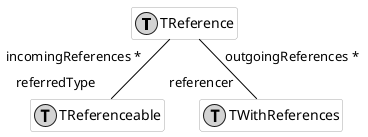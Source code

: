 @startumlhide empty membersskinparam class {  BackgroundColor white  ArrowColor black  BorderColor darkGray}class behavior1 as "TReference" << (T,lightGrey) >> {}class behavior2 as "TReferenceable" << (T,lightGrey) >> {}class behavior3 as "TWithReferences" << (T,lightGrey) >> {}behavior1 "incomingReferences * " -[#black]- "referredType  " behavior2behavior1 "outgoingReferences * " -[#black]- "referencer  " behavior3@enduml